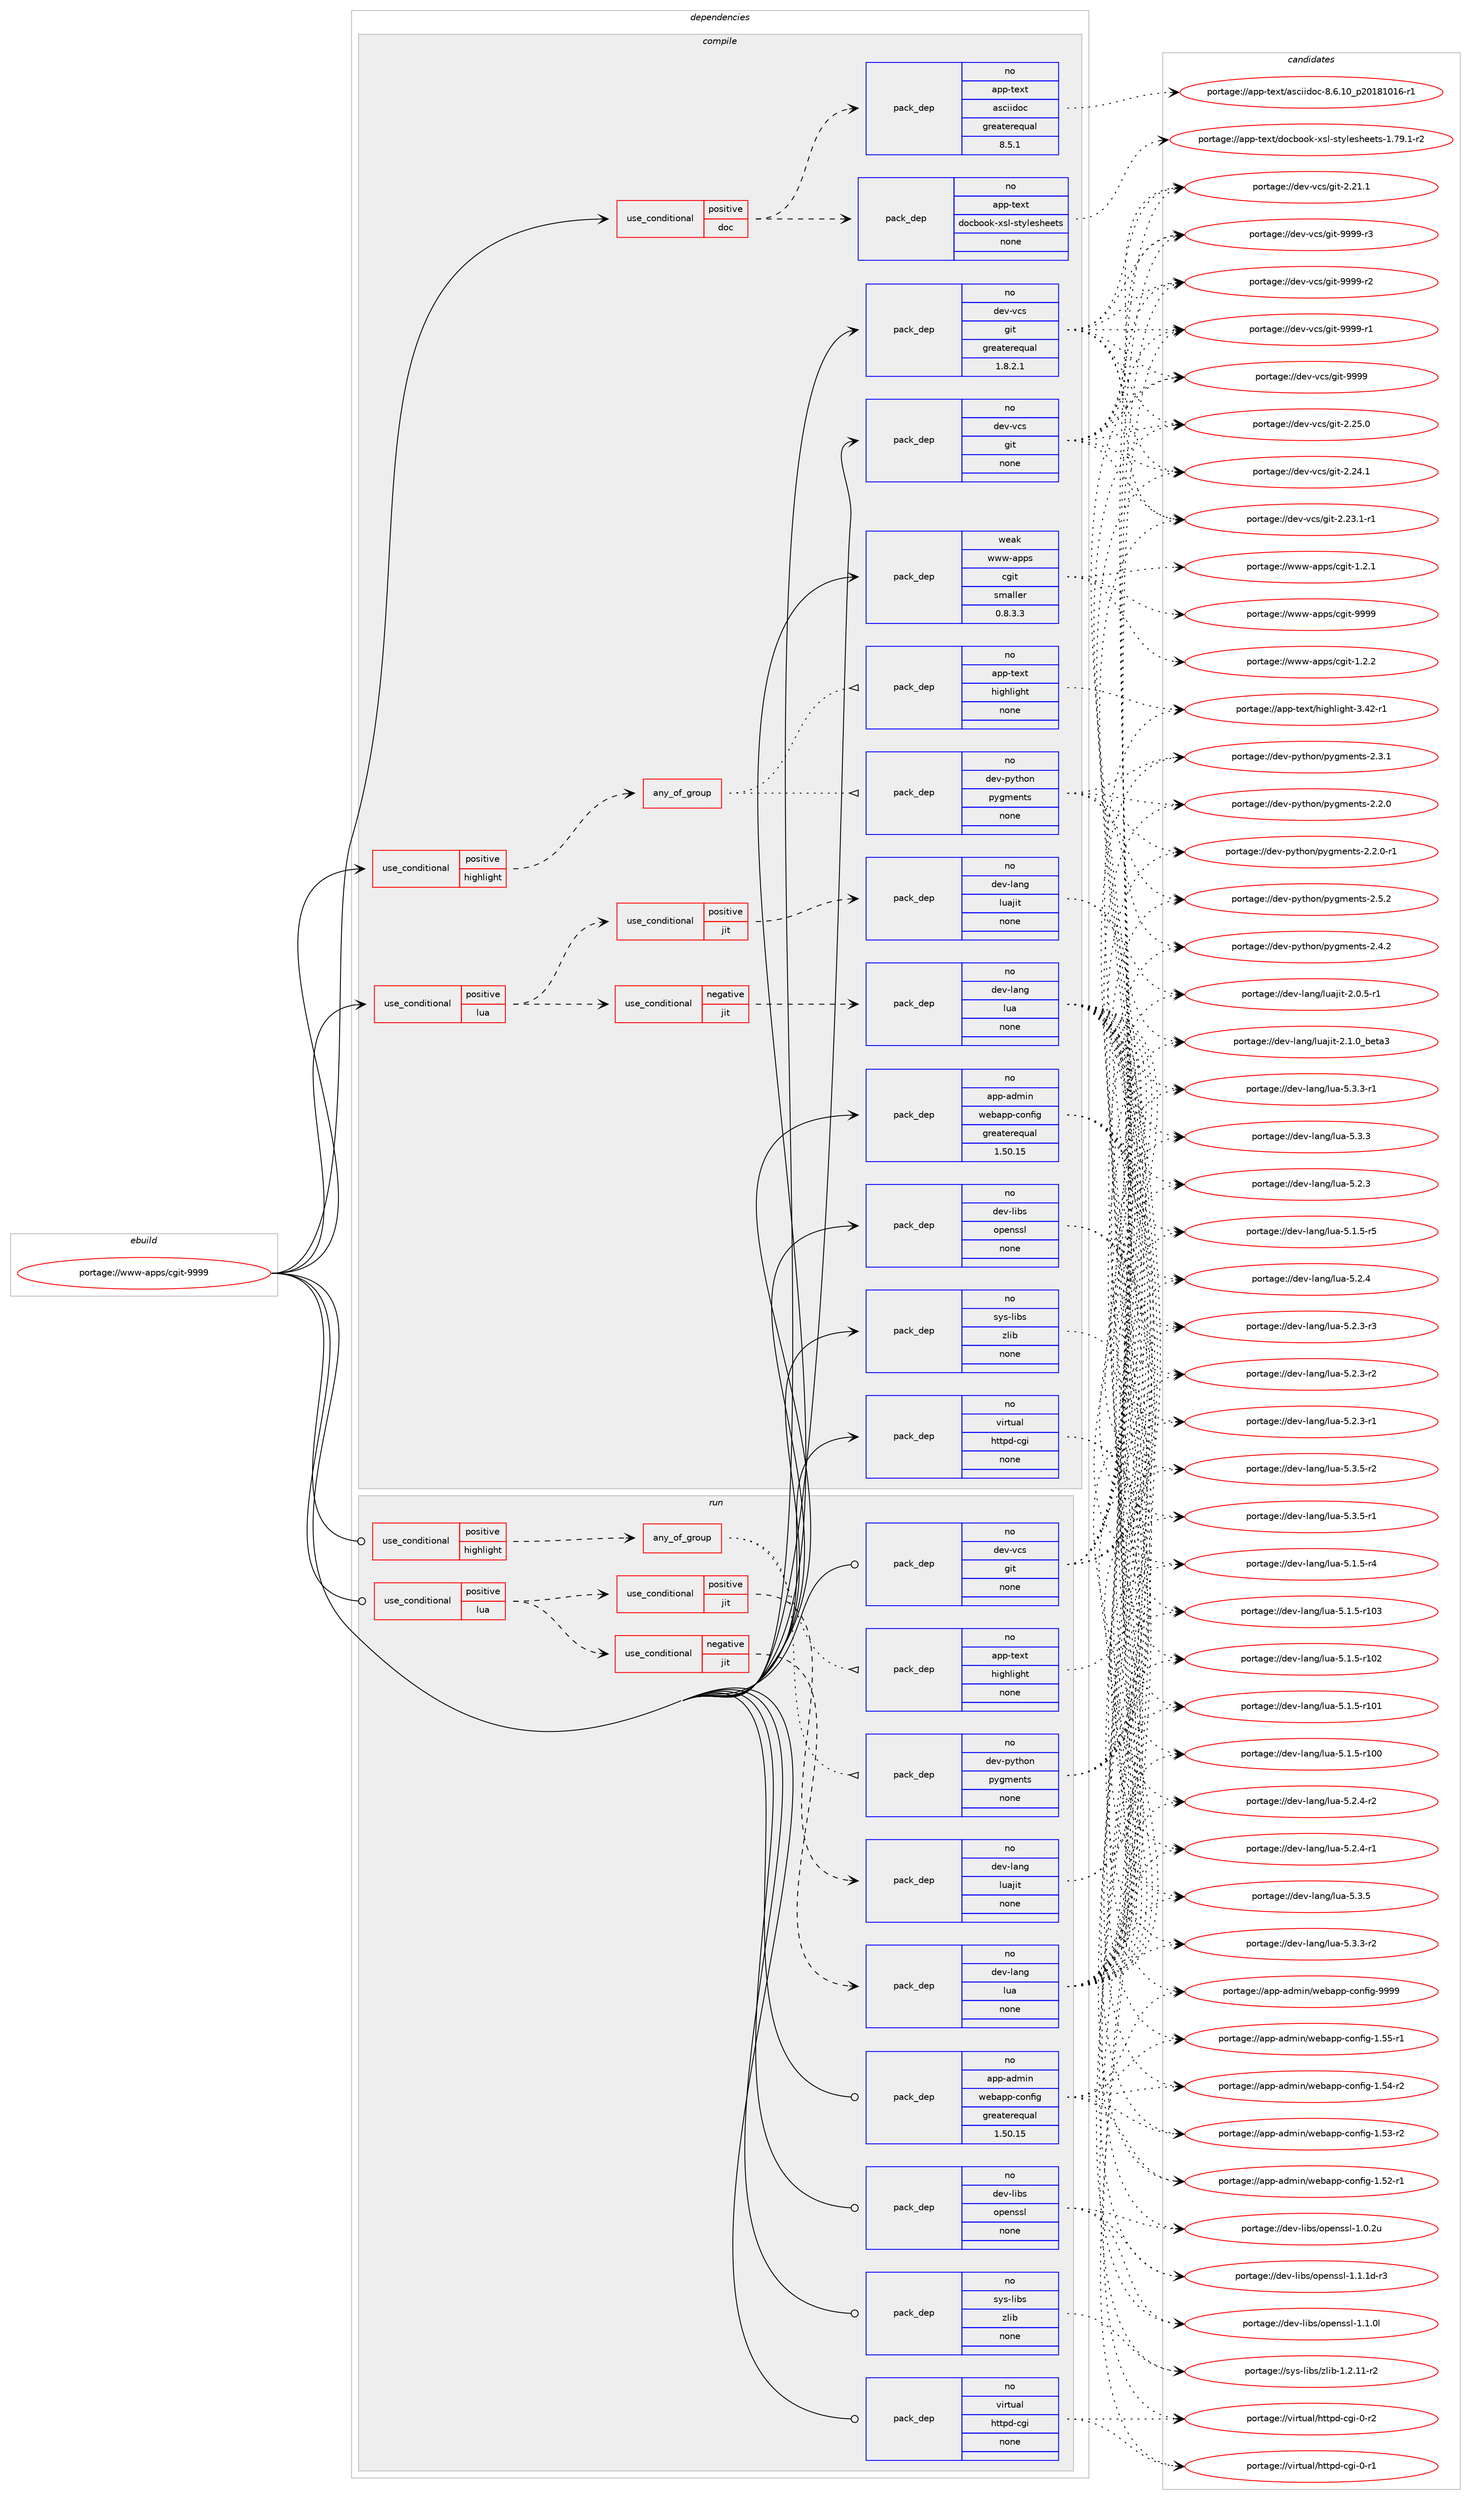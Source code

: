 digraph prolog {

# *************
# Graph options
# *************

newrank=true;
concentrate=true;
compound=true;
graph [rankdir=LR,fontname=Helvetica,fontsize=10,ranksep=1.5];#, ranksep=2.5, nodesep=0.2];
edge  [arrowhead=vee];
node  [fontname=Helvetica,fontsize=10];

# **********
# The ebuild
# **********

subgraph cluster_leftcol {
color=gray;
rank=same;
label=<<i>ebuild</i>>;
id [label="portage://www-apps/cgit-9999", color=red, width=4, href="../www-apps/cgit-9999.svg"];
}

# ****************
# The dependencies
# ****************

subgraph cluster_midcol {
color=gray;
label=<<i>dependencies</i>>;
subgraph cluster_compile {
fillcolor="#eeeeee";
style=filled;
label=<<i>compile</i>>;
subgraph cond6475 {
dependency36223 [label=<<TABLE BORDER="0" CELLBORDER="1" CELLSPACING="0" CELLPADDING="4"><TR><TD ROWSPAN="3" CELLPADDING="10">use_conditional</TD></TR><TR><TD>positive</TD></TR><TR><TD>doc</TD></TR></TABLE>>, shape=none, color=red];
subgraph pack29089 {
dependency36224 [label=<<TABLE BORDER="0" CELLBORDER="1" CELLSPACING="0" CELLPADDING="4" WIDTH="220"><TR><TD ROWSPAN="6" CELLPADDING="30">pack_dep</TD></TR><TR><TD WIDTH="110">no</TD></TR><TR><TD>app-text</TD></TR><TR><TD>docbook-xsl-stylesheets</TD></TR><TR><TD>none</TD></TR><TR><TD></TD></TR></TABLE>>, shape=none, color=blue];
}
dependency36223:e -> dependency36224:w [weight=20,style="dashed",arrowhead="vee"];
subgraph pack29090 {
dependency36225 [label=<<TABLE BORDER="0" CELLBORDER="1" CELLSPACING="0" CELLPADDING="4" WIDTH="220"><TR><TD ROWSPAN="6" CELLPADDING="30">pack_dep</TD></TR><TR><TD WIDTH="110">no</TD></TR><TR><TD>app-text</TD></TR><TR><TD>asciidoc</TD></TR><TR><TD>greaterequal</TD></TR><TR><TD>8.5.1</TD></TR></TABLE>>, shape=none, color=blue];
}
dependency36223:e -> dependency36225:w [weight=20,style="dashed",arrowhead="vee"];
}
id:e -> dependency36223:w [weight=20,style="solid",arrowhead="vee"];
subgraph cond6476 {
dependency36226 [label=<<TABLE BORDER="0" CELLBORDER="1" CELLSPACING="0" CELLPADDING="4"><TR><TD ROWSPAN="3" CELLPADDING="10">use_conditional</TD></TR><TR><TD>positive</TD></TR><TR><TD>highlight</TD></TR></TABLE>>, shape=none, color=red];
subgraph any611 {
dependency36227 [label=<<TABLE BORDER="0" CELLBORDER="1" CELLSPACING="0" CELLPADDING="4"><TR><TD CELLPADDING="10">any_of_group</TD></TR></TABLE>>, shape=none, color=red];subgraph pack29091 {
dependency36228 [label=<<TABLE BORDER="0" CELLBORDER="1" CELLSPACING="0" CELLPADDING="4" WIDTH="220"><TR><TD ROWSPAN="6" CELLPADDING="30">pack_dep</TD></TR><TR><TD WIDTH="110">no</TD></TR><TR><TD>dev-python</TD></TR><TR><TD>pygments</TD></TR><TR><TD>none</TD></TR><TR><TD></TD></TR></TABLE>>, shape=none, color=blue];
}
dependency36227:e -> dependency36228:w [weight=20,style="dotted",arrowhead="oinv"];
subgraph pack29092 {
dependency36229 [label=<<TABLE BORDER="0" CELLBORDER="1" CELLSPACING="0" CELLPADDING="4" WIDTH="220"><TR><TD ROWSPAN="6" CELLPADDING="30">pack_dep</TD></TR><TR><TD WIDTH="110">no</TD></TR><TR><TD>app-text</TD></TR><TR><TD>highlight</TD></TR><TR><TD>none</TD></TR><TR><TD></TD></TR></TABLE>>, shape=none, color=blue];
}
dependency36227:e -> dependency36229:w [weight=20,style="dotted",arrowhead="oinv"];
}
dependency36226:e -> dependency36227:w [weight=20,style="dashed",arrowhead="vee"];
}
id:e -> dependency36226:w [weight=20,style="solid",arrowhead="vee"];
subgraph cond6477 {
dependency36230 [label=<<TABLE BORDER="0" CELLBORDER="1" CELLSPACING="0" CELLPADDING="4"><TR><TD ROWSPAN="3" CELLPADDING="10">use_conditional</TD></TR><TR><TD>positive</TD></TR><TR><TD>lua</TD></TR></TABLE>>, shape=none, color=red];
subgraph cond6478 {
dependency36231 [label=<<TABLE BORDER="0" CELLBORDER="1" CELLSPACING="0" CELLPADDING="4"><TR><TD ROWSPAN="3" CELLPADDING="10">use_conditional</TD></TR><TR><TD>positive</TD></TR><TR><TD>jit</TD></TR></TABLE>>, shape=none, color=red];
subgraph pack29093 {
dependency36232 [label=<<TABLE BORDER="0" CELLBORDER="1" CELLSPACING="0" CELLPADDING="4" WIDTH="220"><TR><TD ROWSPAN="6" CELLPADDING="30">pack_dep</TD></TR><TR><TD WIDTH="110">no</TD></TR><TR><TD>dev-lang</TD></TR><TR><TD>luajit</TD></TR><TR><TD>none</TD></TR><TR><TD></TD></TR></TABLE>>, shape=none, color=blue];
}
dependency36231:e -> dependency36232:w [weight=20,style="dashed",arrowhead="vee"];
}
dependency36230:e -> dependency36231:w [weight=20,style="dashed",arrowhead="vee"];
subgraph cond6479 {
dependency36233 [label=<<TABLE BORDER="0" CELLBORDER="1" CELLSPACING="0" CELLPADDING="4"><TR><TD ROWSPAN="3" CELLPADDING="10">use_conditional</TD></TR><TR><TD>negative</TD></TR><TR><TD>jit</TD></TR></TABLE>>, shape=none, color=red];
subgraph pack29094 {
dependency36234 [label=<<TABLE BORDER="0" CELLBORDER="1" CELLSPACING="0" CELLPADDING="4" WIDTH="220"><TR><TD ROWSPAN="6" CELLPADDING="30">pack_dep</TD></TR><TR><TD WIDTH="110">no</TD></TR><TR><TD>dev-lang</TD></TR><TR><TD>lua</TD></TR><TR><TD>none</TD></TR><TR><TD></TD></TR></TABLE>>, shape=none, color=blue];
}
dependency36233:e -> dependency36234:w [weight=20,style="dashed",arrowhead="vee"];
}
dependency36230:e -> dependency36233:w [weight=20,style="dashed",arrowhead="vee"];
}
id:e -> dependency36230:w [weight=20,style="solid",arrowhead="vee"];
subgraph pack29095 {
dependency36235 [label=<<TABLE BORDER="0" CELLBORDER="1" CELLSPACING="0" CELLPADDING="4" WIDTH="220"><TR><TD ROWSPAN="6" CELLPADDING="30">pack_dep</TD></TR><TR><TD WIDTH="110">no</TD></TR><TR><TD>app-admin</TD></TR><TR><TD>webapp-config</TD></TR><TR><TD>greaterequal</TD></TR><TR><TD>1.50.15</TD></TR></TABLE>>, shape=none, color=blue];
}
id:e -> dependency36235:w [weight=20,style="solid",arrowhead="vee"];
subgraph pack29096 {
dependency36236 [label=<<TABLE BORDER="0" CELLBORDER="1" CELLSPACING="0" CELLPADDING="4" WIDTH="220"><TR><TD ROWSPAN="6" CELLPADDING="30">pack_dep</TD></TR><TR><TD WIDTH="110">no</TD></TR><TR><TD>dev-libs</TD></TR><TR><TD>openssl</TD></TR><TR><TD>none</TD></TR><TR><TD></TD></TR></TABLE>>, shape=none, color=blue];
}
id:e -> dependency36236:w [weight=20,style="solid",arrowhead="vee"];
subgraph pack29097 {
dependency36237 [label=<<TABLE BORDER="0" CELLBORDER="1" CELLSPACING="0" CELLPADDING="4" WIDTH="220"><TR><TD ROWSPAN="6" CELLPADDING="30">pack_dep</TD></TR><TR><TD WIDTH="110">no</TD></TR><TR><TD>dev-vcs</TD></TR><TR><TD>git</TD></TR><TR><TD>greaterequal</TD></TR><TR><TD>1.8.2.1</TD></TR></TABLE>>, shape=none, color=blue];
}
id:e -> dependency36237:w [weight=20,style="solid",arrowhead="vee"];
subgraph pack29098 {
dependency36238 [label=<<TABLE BORDER="0" CELLBORDER="1" CELLSPACING="0" CELLPADDING="4" WIDTH="220"><TR><TD ROWSPAN="6" CELLPADDING="30">pack_dep</TD></TR><TR><TD WIDTH="110">no</TD></TR><TR><TD>dev-vcs</TD></TR><TR><TD>git</TD></TR><TR><TD>none</TD></TR><TR><TD></TD></TR></TABLE>>, shape=none, color=blue];
}
id:e -> dependency36238:w [weight=20,style="solid",arrowhead="vee"];
subgraph pack29099 {
dependency36239 [label=<<TABLE BORDER="0" CELLBORDER="1" CELLSPACING="0" CELLPADDING="4" WIDTH="220"><TR><TD ROWSPAN="6" CELLPADDING="30">pack_dep</TD></TR><TR><TD WIDTH="110">no</TD></TR><TR><TD>sys-libs</TD></TR><TR><TD>zlib</TD></TR><TR><TD>none</TD></TR><TR><TD></TD></TR></TABLE>>, shape=none, color=blue];
}
id:e -> dependency36239:w [weight=20,style="solid",arrowhead="vee"];
subgraph pack29100 {
dependency36240 [label=<<TABLE BORDER="0" CELLBORDER="1" CELLSPACING="0" CELLPADDING="4" WIDTH="220"><TR><TD ROWSPAN="6" CELLPADDING="30">pack_dep</TD></TR><TR><TD WIDTH="110">no</TD></TR><TR><TD>virtual</TD></TR><TR><TD>httpd-cgi</TD></TR><TR><TD>none</TD></TR><TR><TD></TD></TR></TABLE>>, shape=none, color=blue];
}
id:e -> dependency36240:w [weight=20,style="solid",arrowhead="vee"];
subgraph pack29101 {
dependency36241 [label=<<TABLE BORDER="0" CELLBORDER="1" CELLSPACING="0" CELLPADDING="4" WIDTH="220"><TR><TD ROWSPAN="6" CELLPADDING="30">pack_dep</TD></TR><TR><TD WIDTH="110">weak</TD></TR><TR><TD>www-apps</TD></TR><TR><TD>cgit</TD></TR><TR><TD>smaller</TD></TR><TR><TD>0.8.3.3</TD></TR></TABLE>>, shape=none, color=blue];
}
id:e -> dependency36241:w [weight=20,style="solid",arrowhead="vee"];
}
subgraph cluster_compileandrun {
fillcolor="#eeeeee";
style=filled;
label=<<i>compile and run</i>>;
}
subgraph cluster_run {
fillcolor="#eeeeee";
style=filled;
label=<<i>run</i>>;
subgraph cond6480 {
dependency36242 [label=<<TABLE BORDER="0" CELLBORDER="1" CELLSPACING="0" CELLPADDING="4"><TR><TD ROWSPAN="3" CELLPADDING="10">use_conditional</TD></TR><TR><TD>positive</TD></TR><TR><TD>highlight</TD></TR></TABLE>>, shape=none, color=red];
subgraph any612 {
dependency36243 [label=<<TABLE BORDER="0" CELLBORDER="1" CELLSPACING="0" CELLPADDING="4"><TR><TD CELLPADDING="10">any_of_group</TD></TR></TABLE>>, shape=none, color=red];subgraph pack29102 {
dependency36244 [label=<<TABLE BORDER="0" CELLBORDER="1" CELLSPACING="0" CELLPADDING="4" WIDTH="220"><TR><TD ROWSPAN="6" CELLPADDING="30">pack_dep</TD></TR><TR><TD WIDTH="110">no</TD></TR><TR><TD>dev-python</TD></TR><TR><TD>pygments</TD></TR><TR><TD>none</TD></TR><TR><TD></TD></TR></TABLE>>, shape=none, color=blue];
}
dependency36243:e -> dependency36244:w [weight=20,style="dotted",arrowhead="oinv"];
subgraph pack29103 {
dependency36245 [label=<<TABLE BORDER="0" CELLBORDER="1" CELLSPACING="0" CELLPADDING="4" WIDTH="220"><TR><TD ROWSPAN="6" CELLPADDING="30">pack_dep</TD></TR><TR><TD WIDTH="110">no</TD></TR><TR><TD>app-text</TD></TR><TR><TD>highlight</TD></TR><TR><TD>none</TD></TR><TR><TD></TD></TR></TABLE>>, shape=none, color=blue];
}
dependency36243:e -> dependency36245:w [weight=20,style="dotted",arrowhead="oinv"];
}
dependency36242:e -> dependency36243:w [weight=20,style="dashed",arrowhead="vee"];
}
id:e -> dependency36242:w [weight=20,style="solid",arrowhead="odot"];
subgraph cond6481 {
dependency36246 [label=<<TABLE BORDER="0" CELLBORDER="1" CELLSPACING="0" CELLPADDING="4"><TR><TD ROWSPAN="3" CELLPADDING="10">use_conditional</TD></TR><TR><TD>positive</TD></TR><TR><TD>lua</TD></TR></TABLE>>, shape=none, color=red];
subgraph cond6482 {
dependency36247 [label=<<TABLE BORDER="0" CELLBORDER="1" CELLSPACING="0" CELLPADDING="4"><TR><TD ROWSPAN="3" CELLPADDING="10">use_conditional</TD></TR><TR><TD>positive</TD></TR><TR><TD>jit</TD></TR></TABLE>>, shape=none, color=red];
subgraph pack29104 {
dependency36248 [label=<<TABLE BORDER="0" CELLBORDER="1" CELLSPACING="0" CELLPADDING="4" WIDTH="220"><TR><TD ROWSPAN="6" CELLPADDING="30">pack_dep</TD></TR><TR><TD WIDTH="110">no</TD></TR><TR><TD>dev-lang</TD></TR><TR><TD>luajit</TD></TR><TR><TD>none</TD></TR><TR><TD></TD></TR></TABLE>>, shape=none, color=blue];
}
dependency36247:e -> dependency36248:w [weight=20,style="dashed",arrowhead="vee"];
}
dependency36246:e -> dependency36247:w [weight=20,style="dashed",arrowhead="vee"];
subgraph cond6483 {
dependency36249 [label=<<TABLE BORDER="0" CELLBORDER="1" CELLSPACING="0" CELLPADDING="4"><TR><TD ROWSPAN="3" CELLPADDING="10">use_conditional</TD></TR><TR><TD>negative</TD></TR><TR><TD>jit</TD></TR></TABLE>>, shape=none, color=red];
subgraph pack29105 {
dependency36250 [label=<<TABLE BORDER="0" CELLBORDER="1" CELLSPACING="0" CELLPADDING="4" WIDTH="220"><TR><TD ROWSPAN="6" CELLPADDING="30">pack_dep</TD></TR><TR><TD WIDTH="110">no</TD></TR><TR><TD>dev-lang</TD></TR><TR><TD>lua</TD></TR><TR><TD>none</TD></TR><TR><TD></TD></TR></TABLE>>, shape=none, color=blue];
}
dependency36249:e -> dependency36250:w [weight=20,style="dashed",arrowhead="vee"];
}
dependency36246:e -> dependency36249:w [weight=20,style="dashed",arrowhead="vee"];
}
id:e -> dependency36246:w [weight=20,style="solid",arrowhead="odot"];
subgraph pack29106 {
dependency36251 [label=<<TABLE BORDER="0" CELLBORDER="1" CELLSPACING="0" CELLPADDING="4" WIDTH="220"><TR><TD ROWSPAN="6" CELLPADDING="30">pack_dep</TD></TR><TR><TD WIDTH="110">no</TD></TR><TR><TD>app-admin</TD></TR><TR><TD>webapp-config</TD></TR><TR><TD>greaterequal</TD></TR><TR><TD>1.50.15</TD></TR></TABLE>>, shape=none, color=blue];
}
id:e -> dependency36251:w [weight=20,style="solid",arrowhead="odot"];
subgraph pack29107 {
dependency36252 [label=<<TABLE BORDER="0" CELLBORDER="1" CELLSPACING="0" CELLPADDING="4" WIDTH="220"><TR><TD ROWSPAN="6" CELLPADDING="30">pack_dep</TD></TR><TR><TD WIDTH="110">no</TD></TR><TR><TD>dev-libs</TD></TR><TR><TD>openssl</TD></TR><TR><TD>none</TD></TR><TR><TD></TD></TR></TABLE>>, shape=none, color=blue];
}
id:e -> dependency36252:w [weight=20,style="solid",arrowhead="odot"];
subgraph pack29108 {
dependency36253 [label=<<TABLE BORDER="0" CELLBORDER="1" CELLSPACING="0" CELLPADDING="4" WIDTH="220"><TR><TD ROWSPAN="6" CELLPADDING="30">pack_dep</TD></TR><TR><TD WIDTH="110">no</TD></TR><TR><TD>dev-vcs</TD></TR><TR><TD>git</TD></TR><TR><TD>none</TD></TR><TR><TD></TD></TR></TABLE>>, shape=none, color=blue];
}
id:e -> dependency36253:w [weight=20,style="solid",arrowhead="odot"];
subgraph pack29109 {
dependency36254 [label=<<TABLE BORDER="0" CELLBORDER="1" CELLSPACING="0" CELLPADDING="4" WIDTH="220"><TR><TD ROWSPAN="6" CELLPADDING="30">pack_dep</TD></TR><TR><TD WIDTH="110">no</TD></TR><TR><TD>sys-libs</TD></TR><TR><TD>zlib</TD></TR><TR><TD>none</TD></TR><TR><TD></TD></TR></TABLE>>, shape=none, color=blue];
}
id:e -> dependency36254:w [weight=20,style="solid",arrowhead="odot"];
subgraph pack29110 {
dependency36255 [label=<<TABLE BORDER="0" CELLBORDER="1" CELLSPACING="0" CELLPADDING="4" WIDTH="220"><TR><TD ROWSPAN="6" CELLPADDING="30">pack_dep</TD></TR><TR><TD WIDTH="110">no</TD></TR><TR><TD>virtual</TD></TR><TR><TD>httpd-cgi</TD></TR><TR><TD>none</TD></TR><TR><TD></TD></TR></TABLE>>, shape=none, color=blue];
}
id:e -> dependency36255:w [weight=20,style="solid",arrowhead="odot"];
}
}

# **************
# The candidates
# **************

subgraph cluster_choices {
rank=same;
color=gray;
label=<<i>candidates</i>>;

subgraph choice29089 {
color=black;
nodesep=1;
choice97112112451161011201164710011199981111111074512011510845115116121108101115104101101116115454946555746494511450 [label="portage://app-text/docbook-xsl-stylesheets-1.79.1-r2", color=red, width=4,href="../app-text/docbook-xsl-stylesheets-1.79.1-r2.svg"];
dependency36224:e -> choice97112112451161011201164710011199981111111074512011510845115116121108101115104101101116115454946555746494511450:w [style=dotted,weight="100"];
}
subgraph choice29090 {
color=black;
nodesep=1;
choice971121124511610112011647971159910510510011199455646544649489511250484956494849544511449 [label="portage://app-text/asciidoc-8.6.10_p20181016-r1", color=red, width=4,href="../app-text/asciidoc-8.6.10_p20181016-r1.svg"];
dependency36225:e -> choice971121124511610112011647971159910510510011199455646544649489511250484956494849544511449:w [style=dotted,weight="100"];
}
subgraph choice29091 {
color=black;
nodesep=1;
choice1001011184511212111610411111047112121103109101110116115455046534650 [label="portage://dev-python/pygments-2.5.2", color=red, width=4,href="../dev-python/pygments-2.5.2.svg"];
choice1001011184511212111610411111047112121103109101110116115455046524650 [label="portage://dev-python/pygments-2.4.2", color=red, width=4,href="../dev-python/pygments-2.4.2.svg"];
choice1001011184511212111610411111047112121103109101110116115455046514649 [label="portage://dev-python/pygments-2.3.1", color=red, width=4,href="../dev-python/pygments-2.3.1.svg"];
choice10010111845112121116104111110471121211031091011101161154550465046484511449 [label="portage://dev-python/pygments-2.2.0-r1", color=red, width=4,href="../dev-python/pygments-2.2.0-r1.svg"];
choice1001011184511212111610411111047112121103109101110116115455046504648 [label="portage://dev-python/pygments-2.2.0", color=red, width=4,href="../dev-python/pygments-2.2.0.svg"];
dependency36228:e -> choice1001011184511212111610411111047112121103109101110116115455046534650:w [style=dotted,weight="100"];
dependency36228:e -> choice1001011184511212111610411111047112121103109101110116115455046524650:w [style=dotted,weight="100"];
dependency36228:e -> choice1001011184511212111610411111047112121103109101110116115455046514649:w [style=dotted,weight="100"];
dependency36228:e -> choice10010111845112121116104111110471121211031091011101161154550465046484511449:w [style=dotted,weight="100"];
dependency36228:e -> choice1001011184511212111610411111047112121103109101110116115455046504648:w [style=dotted,weight="100"];
}
subgraph choice29092 {
color=black;
nodesep=1;
choice97112112451161011201164710410510310410810510310411645514652504511449 [label="portage://app-text/highlight-3.42-r1", color=red, width=4,href="../app-text/highlight-3.42-r1.svg"];
dependency36229:e -> choice97112112451161011201164710410510310410810510310411645514652504511449:w [style=dotted,weight="100"];
}
subgraph choice29093 {
color=black;
nodesep=1;
choice1001011184510897110103471081179710610511645504649464895981011169751 [label="portage://dev-lang/luajit-2.1.0_beta3", color=red, width=4,href="../dev-lang/luajit-2.1.0_beta3.svg"];
choice100101118451089711010347108117971061051164550464846534511449 [label="portage://dev-lang/luajit-2.0.5-r1", color=red, width=4,href="../dev-lang/luajit-2.0.5-r1.svg"];
dependency36232:e -> choice1001011184510897110103471081179710610511645504649464895981011169751:w [style=dotted,weight="100"];
dependency36232:e -> choice100101118451089711010347108117971061051164550464846534511449:w [style=dotted,weight="100"];
}
subgraph choice29094 {
color=black;
nodesep=1;
choice100101118451089711010347108117974553465146534511450 [label="portage://dev-lang/lua-5.3.5-r2", color=red, width=4,href="../dev-lang/lua-5.3.5-r2.svg"];
choice100101118451089711010347108117974553465146534511449 [label="portage://dev-lang/lua-5.3.5-r1", color=red, width=4,href="../dev-lang/lua-5.3.5-r1.svg"];
choice10010111845108971101034710811797455346514653 [label="portage://dev-lang/lua-5.3.5", color=red, width=4,href="../dev-lang/lua-5.3.5.svg"];
choice100101118451089711010347108117974553465146514511450 [label="portage://dev-lang/lua-5.3.3-r2", color=red, width=4,href="../dev-lang/lua-5.3.3-r2.svg"];
choice100101118451089711010347108117974553465146514511449 [label="portage://dev-lang/lua-5.3.3-r1", color=red, width=4,href="../dev-lang/lua-5.3.3-r1.svg"];
choice10010111845108971101034710811797455346514651 [label="portage://dev-lang/lua-5.3.3", color=red, width=4,href="../dev-lang/lua-5.3.3.svg"];
choice100101118451089711010347108117974553465046524511450 [label="portage://dev-lang/lua-5.2.4-r2", color=red, width=4,href="../dev-lang/lua-5.2.4-r2.svg"];
choice100101118451089711010347108117974553465046524511449 [label="portage://dev-lang/lua-5.2.4-r1", color=red, width=4,href="../dev-lang/lua-5.2.4-r1.svg"];
choice10010111845108971101034710811797455346504652 [label="portage://dev-lang/lua-5.2.4", color=red, width=4,href="../dev-lang/lua-5.2.4.svg"];
choice100101118451089711010347108117974553465046514511451 [label="portage://dev-lang/lua-5.2.3-r3", color=red, width=4,href="../dev-lang/lua-5.2.3-r3.svg"];
choice100101118451089711010347108117974553465046514511450 [label="portage://dev-lang/lua-5.2.3-r2", color=red, width=4,href="../dev-lang/lua-5.2.3-r2.svg"];
choice100101118451089711010347108117974553465046514511449 [label="portage://dev-lang/lua-5.2.3-r1", color=red, width=4,href="../dev-lang/lua-5.2.3-r1.svg"];
choice10010111845108971101034710811797455346504651 [label="portage://dev-lang/lua-5.2.3", color=red, width=4,href="../dev-lang/lua-5.2.3.svg"];
choice100101118451089711010347108117974553464946534511453 [label="portage://dev-lang/lua-5.1.5-r5", color=red, width=4,href="../dev-lang/lua-5.1.5-r5.svg"];
choice100101118451089711010347108117974553464946534511452 [label="portage://dev-lang/lua-5.1.5-r4", color=red, width=4,href="../dev-lang/lua-5.1.5-r4.svg"];
choice1001011184510897110103471081179745534649465345114494851 [label="portage://dev-lang/lua-5.1.5-r103", color=red, width=4,href="../dev-lang/lua-5.1.5-r103.svg"];
choice1001011184510897110103471081179745534649465345114494850 [label="portage://dev-lang/lua-5.1.5-r102", color=red, width=4,href="../dev-lang/lua-5.1.5-r102.svg"];
choice1001011184510897110103471081179745534649465345114494849 [label="portage://dev-lang/lua-5.1.5-r101", color=red, width=4,href="../dev-lang/lua-5.1.5-r101.svg"];
choice1001011184510897110103471081179745534649465345114494848 [label="portage://dev-lang/lua-5.1.5-r100", color=red, width=4,href="../dev-lang/lua-5.1.5-r100.svg"];
dependency36234:e -> choice100101118451089711010347108117974553465146534511450:w [style=dotted,weight="100"];
dependency36234:e -> choice100101118451089711010347108117974553465146534511449:w [style=dotted,weight="100"];
dependency36234:e -> choice10010111845108971101034710811797455346514653:w [style=dotted,weight="100"];
dependency36234:e -> choice100101118451089711010347108117974553465146514511450:w [style=dotted,weight="100"];
dependency36234:e -> choice100101118451089711010347108117974553465146514511449:w [style=dotted,weight="100"];
dependency36234:e -> choice10010111845108971101034710811797455346514651:w [style=dotted,weight="100"];
dependency36234:e -> choice100101118451089711010347108117974553465046524511450:w [style=dotted,weight="100"];
dependency36234:e -> choice100101118451089711010347108117974553465046524511449:w [style=dotted,weight="100"];
dependency36234:e -> choice10010111845108971101034710811797455346504652:w [style=dotted,weight="100"];
dependency36234:e -> choice100101118451089711010347108117974553465046514511451:w [style=dotted,weight="100"];
dependency36234:e -> choice100101118451089711010347108117974553465046514511450:w [style=dotted,weight="100"];
dependency36234:e -> choice100101118451089711010347108117974553465046514511449:w [style=dotted,weight="100"];
dependency36234:e -> choice10010111845108971101034710811797455346504651:w [style=dotted,weight="100"];
dependency36234:e -> choice100101118451089711010347108117974553464946534511453:w [style=dotted,weight="100"];
dependency36234:e -> choice100101118451089711010347108117974553464946534511452:w [style=dotted,weight="100"];
dependency36234:e -> choice1001011184510897110103471081179745534649465345114494851:w [style=dotted,weight="100"];
dependency36234:e -> choice1001011184510897110103471081179745534649465345114494850:w [style=dotted,weight="100"];
dependency36234:e -> choice1001011184510897110103471081179745534649465345114494849:w [style=dotted,weight="100"];
dependency36234:e -> choice1001011184510897110103471081179745534649465345114494848:w [style=dotted,weight="100"];
}
subgraph choice29095 {
color=black;
nodesep=1;
choice97112112459710010910511047119101989711211245991111101021051034557575757 [label="portage://app-admin/webapp-config-9999", color=red, width=4,href="../app-admin/webapp-config-9999.svg"];
choice971121124597100109105110471191019897112112459911111010210510345494653534511449 [label="portage://app-admin/webapp-config-1.55-r1", color=red, width=4,href="../app-admin/webapp-config-1.55-r1.svg"];
choice971121124597100109105110471191019897112112459911111010210510345494653524511450 [label="portage://app-admin/webapp-config-1.54-r2", color=red, width=4,href="../app-admin/webapp-config-1.54-r2.svg"];
choice971121124597100109105110471191019897112112459911111010210510345494653514511450 [label="portage://app-admin/webapp-config-1.53-r2", color=red, width=4,href="../app-admin/webapp-config-1.53-r2.svg"];
choice971121124597100109105110471191019897112112459911111010210510345494653504511449 [label="portage://app-admin/webapp-config-1.52-r1", color=red, width=4,href="../app-admin/webapp-config-1.52-r1.svg"];
dependency36235:e -> choice97112112459710010910511047119101989711211245991111101021051034557575757:w [style=dotted,weight="100"];
dependency36235:e -> choice971121124597100109105110471191019897112112459911111010210510345494653534511449:w [style=dotted,weight="100"];
dependency36235:e -> choice971121124597100109105110471191019897112112459911111010210510345494653524511450:w [style=dotted,weight="100"];
dependency36235:e -> choice971121124597100109105110471191019897112112459911111010210510345494653514511450:w [style=dotted,weight="100"];
dependency36235:e -> choice971121124597100109105110471191019897112112459911111010210510345494653504511449:w [style=dotted,weight="100"];
}
subgraph choice29096 {
color=black;
nodesep=1;
choice1001011184510810598115471111121011101151151084549464946491004511451 [label="portage://dev-libs/openssl-1.1.1d-r3", color=red, width=4,href="../dev-libs/openssl-1.1.1d-r3.svg"];
choice100101118451081059811547111112101110115115108454946494648108 [label="portage://dev-libs/openssl-1.1.0l", color=red, width=4,href="../dev-libs/openssl-1.1.0l.svg"];
choice100101118451081059811547111112101110115115108454946484650117 [label="portage://dev-libs/openssl-1.0.2u", color=red, width=4,href="../dev-libs/openssl-1.0.2u.svg"];
dependency36236:e -> choice1001011184510810598115471111121011101151151084549464946491004511451:w [style=dotted,weight="100"];
dependency36236:e -> choice100101118451081059811547111112101110115115108454946494648108:w [style=dotted,weight="100"];
dependency36236:e -> choice100101118451081059811547111112101110115115108454946484650117:w [style=dotted,weight="100"];
}
subgraph choice29097 {
color=black;
nodesep=1;
choice10010111845118991154710310511645575757574511451 [label="portage://dev-vcs/git-9999-r3", color=red, width=4,href="../dev-vcs/git-9999-r3.svg"];
choice10010111845118991154710310511645575757574511450 [label="portage://dev-vcs/git-9999-r2", color=red, width=4,href="../dev-vcs/git-9999-r2.svg"];
choice10010111845118991154710310511645575757574511449 [label="portage://dev-vcs/git-9999-r1", color=red, width=4,href="../dev-vcs/git-9999-r1.svg"];
choice1001011184511899115471031051164557575757 [label="portage://dev-vcs/git-9999", color=red, width=4,href="../dev-vcs/git-9999.svg"];
choice10010111845118991154710310511645504650534648 [label="portage://dev-vcs/git-2.25.0", color=red, width=4,href="../dev-vcs/git-2.25.0.svg"];
choice10010111845118991154710310511645504650524649 [label="portage://dev-vcs/git-2.24.1", color=red, width=4,href="../dev-vcs/git-2.24.1.svg"];
choice100101118451189911547103105116455046505146494511449 [label="portage://dev-vcs/git-2.23.1-r1", color=red, width=4,href="../dev-vcs/git-2.23.1-r1.svg"];
choice10010111845118991154710310511645504650494649 [label="portage://dev-vcs/git-2.21.1", color=red, width=4,href="../dev-vcs/git-2.21.1.svg"];
dependency36237:e -> choice10010111845118991154710310511645575757574511451:w [style=dotted,weight="100"];
dependency36237:e -> choice10010111845118991154710310511645575757574511450:w [style=dotted,weight="100"];
dependency36237:e -> choice10010111845118991154710310511645575757574511449:w [style=dotted,weight="100"];
dependency36237:e -> choice1001011184511899115471031051164557575757:w [style=dotted,weight="100"];
dependency36237:e -> choice10010111845118991154710310511645504650534648:w [style=dotted,weight="100"];
dependency36237:e -> choice10010111845118991154710310511645504650524649:w [style=dotted,weight="100"];
dependency36237:e -> choice100101118451189911547103105116455046505146494511449:w [style=dotted,weight="100"];
dependency36237:e -> choice10010111845118991154710310511645504650494649:w [style=dotted,weight="100"];
}
subgraph choice29098 {
color=black;
nodesep=1;
choice10010111845118991154710310511645575757574511451 [label="portage://dev-vcs/git-9999-r3", color=red, width=4,href="../dev-vcs/git-9999-r3.svg"];
choice10010111845118991154710310511645575757574511450 [label="portage://dev-vcs/git-9999-r2", color=red, width=4,href="../dev-vcs/git-9999-r2.svg"];
choice10010111845118991154710310511645575757574511449 [label="portage://dev-vcs/git-9999-r1", color=red, width=4,href="../dev-vcs/git-9999-r1.svg"];
choice1001011184511899115471031051164557575757 [label="portage://dev-vcs/git-9999", color=red, width=4,href="../dev-vcs/git-9999.svg"];
choice10010111845118991154710310511645504650534648 [label="portage://dev-vcs/git-2.25.0", color=red, width=4,href="../dev-vcs/git-2.25.0.svg"];
choice10010111845118991154710310511645504650524649 [label="portage://dev-vcs/git-2.24.1", color=red, width=4,href="../dev-vcs/git-2.24.1.svg"];
choice100101118451189911547103105116455046505146494511449 [label="portage://dev-vcs/git-2.23.1-r1", color=red, width=4,href="../dev-vcs/git-2.23.1-r1.svg"];
choice10010111845118991154710310511645504650494649 [label="portage://dev-vcs/git-2.21.1", color=red, width=4,href="../dev-vcs/git-2.21.1.svg"];
dependency36238:e -> choice10010111845118991154710310511645575757574511451:w [style=dotted,weight="100"];
dependency36238:e -> choice10010111845118991154710310511645575757574511450:w [style=dotted,weight="100"];
dependency36238:e -> choice10010111845118991154710310511645575757574511449:w [style=dotted,weight="100"];
dependency36238:e -> choice1001011184511899115471031051164557575757:w [style=dotted,weight="100"];
dependency36238:e -> choice10010111845118991154710310511645504650534648:w [style=dotted,weight="100"];
dependency36238:e -> choice10010111845118991154710310511645504650524649:w [style=dotted,weight="100"];
dependency36238:e -> choice100101118451189911547103105116455046505146494511449:w [style=dotted,weight="100"];
dependency36238:e -> choice10010111845118991154710310511645504650494649:w [style=dotted,weight="100"];
}
subgraph choice29099 {
color=black;
nodesep=1;
choice11512111545108105981154712210810598454946504649494511450 [label="portage://sys-libs/zlib-1.2.11-r2", color=red, width=4,href="../sys-libs/zlib-1.2.11-r2.svg"];
dependency36239:e -> choice11512111545108105981154712210810598454946504649494511450:w [style=dotted,weight="100"];
}
subgraph choice29100 {
color=black;
nodesep=1;
choice1181051141161179710847104116116112100459910310545484511450 [label="portage://virtual/httpd-cgi-0-r2", color=red, width=4,href="../virtual/httpd-cgi-0-r2.svg"];
choice1181051141161179710847104116116112100459910310545484511449 [label="portage://virtual/httpd-cgi-0-r1", color=red, width=4,href="../virtual/httpd-cgi-0-r1.svg"];
dependency36240:e -> choice1181051141161179710847104116116112100459910310545484511450:w [style=dotted,weight="100"];
dependency36240:e -> choice1181051141161179710847104116116112100459910310545484511449:w [style=dotted,weight="100"];
}
subgraph choice29101 {
color=black;
nodesep=1;
choice119119119459711211211547991031051164557575757 [label="portage://www-apps/cgit-9999", color=red, width=4,href="../www-apps/cgit-9999.svg"];
choice11911911945971121121154799103105116454946504650 [label="portage://www-apps/cgit-1.2.2", color=red, width=4,href="../www-apps/cgit-1.2.2.svg"];
choice11911911945971121121154799103105116454946504649 [label="portage://www-apps/cgit-1.2.1", color=red, width=4,href="../www-apps/cgit-1.2.1.svg"];
dependency36241:e -> choice119119119459711211211547991031051164557575757:w [style=dotted,weight="100"];
dependency36241:e -> choice11911911945971121121154799103105116454946504650:w [style=dotted,weight="100"];
dependency36241:e -> choice11911911945971121121154799103105116454946504649:w [style=dotted,weight="100"];
}
subgraph choice29102 {
color=black;
nodesep=1;
choice1001011184511212111610411111047112121103109101110116115455046534650 [label="portage://dev-python/pygments-2.5.2", color=red, width=4,href="../dev-python/pygments-2.5.2.svg"];
choice1001011184511212111610411111047112121103109101110116115455046524650 [label="portage://dev-python/pygments-2.4.2", color=red, width=4,href="../dev-python/pygments-2.4.2.svg"];
choice1001011184511212111610411111047112121103109101110116115455046514649 [label="portage://dev-python/pygments-2.3.1", color=red, width=4,href="../dev-python/pygments-2.3.1.svg"];
choice10010111845112121116104111110471121211031091011101161154550465046484511449 [label="portage://dev-python/pygments-2.2.0-r1", color=red, width=4,href="../dev-python/pygments-2.2.0-r1.svg"];
choice1001011184511212111610411111047112121103109101110116115455046504648 [label="portage://dev-python/pygments-2.2.0", color=red, width=4,href="../dev-python/pygments-2.2.0.svg"];
dependency36244:e -> choice1001011184511212111610411111047112121103109101110116115455046534650:w [style=dotted,weight="100"];
dependency36244:e -> choice1001011184511212111610411111047112121103109101110116115455046524650:w [style=dotted,weight="100"];
dependency36244:e -> choice1001011184511212111610411111047112121103109101110116115455046514649:w [style=dotted,weight="100"];
dependency36244:e -> choice10010111845112121116104111110471121211031091011101161154550465046484511449:w [style=dotted,weight="100"];
dependency36244:e -> choice1001011184511212111610411111047112121103109101110116115455046504648:w [style=dotted,weight="100"];
}
subgraph choice29103 {
color=black;
nodesep=1;
choice97112112451161011201164710410510310410810510310411645514652504511449 [label="portage://app-text/highlight-3.42-r1", color=red, width=4,href="../app-text/highlight-3.42-r1.svg"];
dependency36245:e -> choice97112112451161011201164710410510310410810510310411645514652504511449:w [style=dotted,weight="100"];
}
subgraph choice29104 {
color=black;
nodesep=1;
choice1001011184510897110103471081179710610511645504649464895981011169751 [label="portage://dev-lang/luajit-2.1.0_beta3", color=red, width=4,href="../dev-lang/luajit-2.1.0_beta3.svg"];
choice100101118451089711010347108117971061051164550464846534511449 [label="portage://dev-lang/luajit-2.0.5-r1", color=red, width=4,href="../dev-lang/luajit-2.0.5-r1.svg"];
dependency36248:e -> choice1001011184510897110103471081179710610511645504649464895981011169751:w [style=dotted,weight="100"];
dependency36248:e -> choice100101118451089711010347108117971061051164550464846534511449:w [style=dotted,weight="100"];
}
subgraph choice29105 {
color=black;
nodesep=1;
choice100101118451089711010347108117974553465146534511450 [label="portage://dev-lang/lua-5.3.5-r2", color=red, width=4,href="../dev-lang/lua-5.3.5-r2.svg"];
choice100101118451089711010347108117974553465146534511449 [label="portage://dev-lang/lua-5.3.5-r1", color=red, width=4,href="../dev-lang/lua-5.3.5-r1.svg"];
choice10010111845108971101034710811797455346514653 [label="portage://dev-lang/lua-5.3.5", color=red, width=4,href="../dev-lang/lua-5.3.5.svg"];
choice100101118451089711010347108117974553465146514511450 [label="portage://dev-lang/lua-5.3.3-r2", color=red, width=4,href="../dev-lang/lua-5.3.3-r2.svg"];
choice100101118451089711010347108117974553465146514511449 [label="portage://dev-lang/lua-5.3.3-r1", color=red, width=4,href="../dev-lang/lua-5.3.3-r1.svg"];
choice10010111845108971101034710811797455346514651 [label="portage://dev-lang/lua-5.3.3", color=red, width=4,href="../dev-lang/lua-5.3.3.svg"];
choice100101118451089711010347108117974553465046524511450 [label="portage://dev-lang/lua-5.2.4-r2", color=red, width=4,href="../dev-lang/lua-5.2.4-r2.svg"];
choice100101118451089711010347108117974553465046524511449 [label="portage://dev-lang/lua-5.2.4-r1", color=red, width=4,href="../dev-lang/lua-5.2.4-r1.svg"];
choice10010111845108971101034710811797455346504652 [label="portage://dev-lang/lua-5.2.4", color=red, width=4,href="../dev-lang/lua-5.2.4.svg"];
choice100101118451089711010347108117974553465046514511451 [label="portage://dev-lang/lua-5.2.3-r3", color=red, width=4,href="../dev-lang/lua-5.2.3-r3.svg"];
choice100101118451089711010347108117974553465046514511450 [label="portage://dev-lang/lua-5.2.3-r2", color=red, width=4,href="../dev-lang/lua-5.2.3-r2.svg"];
choice100101118451089711010347108117974553465046514511449 [label="portage://dev-lang/lua-5.2.3-r1", color=red, width=4,href="../dev-lang/lua-5.2.3-r1.svg"];
choice10010111845108971101034710811797455346504651 [label="portage://dev-lang/lua-5.2.3", color=red, width=4,href="../dev-lang/lua-5.2.3.svg"];
choice100101118451089711010347108117974553464946534511453 [label="portage://dev-lang/lua-5.1.5-r5", color=red, width=4,href="../dev-lang/lua-5.1.5-r5.svg"];
choice100101118451089711010347108117974553464946534511452 [label="portage://dev-lang/lua-5.1.5-r4", color=red, width=4,href="../dev-lang/lua-5.1.5-r4.svg"];
choice1001011184510897110103471081179745534649465345114494851 [label="portage://dev-lang/lua-5.1.5-r103", color=red, width=4,href="../dev-lang/lua-5.1.5-r103.svg"];
choice1001011184510897110103471081179745534649465345114494850 [label="portage://dev-lang/lua-5.1.5-r102", color=red, width=4,href="../dev-lang/lua-5.1.5-r102.svg"];
choice1001011184510897110103471081179745534649465345114494849 [label="portage://dev-lang/lua-5.1.5-r101", color=red, width=4,href="../dev-lang/lua-5.1.5-r101.svg"];
choice1001011184510897110103471081179745534649465345114494848 [label="portage://dev-lang/lua-5.1.5-r100", color=red, width=4,href="../dev-lang/lua-5.1.5-r100.svg"];
dependency36250:e -> choice100101118451089711010347108117974553465146534511450:w [style=dotted,weight="100"];
dependency36250:e -> choice100101118451089711010347108117974553465146534511449:w [style=dotted,weight="100"];
dependency36250:e -> choice10010111845108971101034710811797455346514653:w [style=dotted,weight="100"];
dependency36250:e -> choice100101118451089711010347108117974553465146514511450:w [style=dotted,weight="100"];
dependency36250:e -> choice100101118451089711010347108117974553465146514511449:w [style=dotted,weight="100"];
dependency36250:e -> choice10010111845108971101034710811797455346514651:w [style=dotted,weight="100"];
dependency36250:e -> choice100101118451089711010347108117974553465046524511450:w [style=dotted,weight="100"];
dependency36250:e -> choice100101118451089711010347108117974553465046524511449:w [style=dotted,weight="100"];
dependency36250:e -> choice10010111845108971101034710811797455346504652:w [style=dotted,weight="100"];
dependency36250:e -> choice100101118451089711010347108117974553465046514511451:w [style=dotted,weight="100"];
dependency36250:e -> choice100101118451089711010347108117974553465046514511450:w [style=dotted,weight="100"];
dependency36250:e -> choice100101118451089711010347108117974553465046514511449:w [style=dotted,weight="100"];
dependency36250:e -> choice10010111845108971101034710811797455346504651:w [style=dotted,weight="100"];
dependency36250:e -> choice100101118451089711010347108117974553464946534511453:w [style=dotted,weight="100"];
dependency36250:e -> choice100101118451089711010347108117974553464946534511452:w [style=dotted,weight="100"];
dependency36250:e -> choice1001011184510897110103471081179745534649465345114494851:w [style=dotted,weight="100"];
dependency36250:e -> choice1001011184510897110103471081179745534649465345114494850:w [style=dotted,weight="100"];
dependency36250:e -> choice1001011184510897110103471081179745534649465345114494849:w [style=dotted,weight="100"];
dependency36250:e -> choice1001011184510897110103471081179745534649465345114494848:w [style=dotted,weight="100"];
}
subgraph choice29106 {
color=black;
nodesep=1;
choice97112112459710010910511047119101989711211245991111101021051034557575757 [label="portage://app-admin/webapp-config-9999", color=red, width=4,href="../app-admin/webapp-config-9999.svg"];
choice971121124597100109105110471191019897112112459911111010210510345494653534511449 [label="portage://app-admin/webapp-config-1.55-r1", color=red, width=4,href="../app-admin/webapp-config-1.55-r1.svg"];
choice971121124597100109105110471191019897112112459911111010210510345494653524511450 [label="portage://app-admin/webapp-config-1.54-r2", color=red, width=4,href="../app-admin/webapp-config-1.54-r2.svg"];
choice971121124597100109105110471191019897112112459911111010210510345494653514511450 [label="portage://app-admin/webapp-config-1.53-r2", color=red, width=4,href="../app-admin/webapp-config-1.53-r2.svg"];
choice971121124597100109105110471191019897112112459911111010210510345494653504511449 [label="portage://app-admin/webapp-config-1.52-r1", color=red, width=4,href="../app-admin/webapp-config-1.52-r1.svg"];
dependency36251:e -> choice97112112459710010910511047119101989711211245991111101021051034557575757:w [style=dotted,weight="100"];
dependency36251:e -> choice971121124597100109105110471191019897112112459911111010210510345494653534511449:w [style=dotted,weight="100"];
dependency36251:e -> choice971121124597100109105110471191019897112112459911111010210510345494653524511450:w [style=dotted,weight="100"];
dependency36251:e -> choice971121124597100109105110471191019897112112459911111010210510345494653514511450:w [style=dotted,weight="100"];
dependency36251:e -> choice971121124597100109105110471191019897112112459911111010210510345494653504511449:w [style=dotted,weight="100"];
}
subgraph choice29107 {
color=black;
nodesep=1;
choice1001011184510810598115471111121011101151151084549464946491004511451 [label="portage://dev-libs/openssl-1.1.1d-r3", color=red, width=4,href="../dev-libs/openssl-1.1.1d-r3.svg"];
choice100101118451081059811547111112101110115115108454946494648108 [label="portage://dev-libs/openssl-1.1.0l", color=red, width=4,href="../dev-libs/openssl-1.1.0l.svg"];
choice100101118451081059811547111112101110115115108454946484650117 [label="portage://dev-libs/openssl-1.0.2u", color=red, width=4,href="../dev-libs/openssl-1.0.2u.svg"];
dependency36252:e -> choice1001011184510810598115471111121011101151151084549464946491004511451:w [style=dotted,weight="100"];
dependency36252:e -> choice100101118451081059811547111112101110115115108454946494648108:w [style=dotted,weight="100"];
dependency36252:e -> choice100101118451081059811547111112101110115115108454946484650117:w [style=dotted,weight="100"];
}
subgraph choice29108 {
color=black;
nodesep=1;
choice10010111845118991154710310511645575757574511451 [label="portage://dev-vcs/git-9999-r3", color=red, width=4,href="../dev-vcs/git-9999-r3.svg"];
choice10010111845118991154710310511645575757574511450 [label="portage://dev-vcs/git-9999-r2", color=red, width=4,href="../dev-vcs/git-9999-r2.svg"];
choice10010111845118991154710310511645575757574511449 [label="portage://dev-vcs/git-9999-r1", color=red, width=4,href="../dev-vcs/git-9999-r1.svg"];
choice1001011184511899115471031051164557575757 [label="portage://dev-vcs/git-9999", color=red, width=4,href="../dev-vcs/git-9999.svg"];
choice10010111845118991154710310511645504650534648 [label="portage://dev-vcs/git-2.25.0", color=red, width=4,href="../dev-vcs/git-2.25.0.svg"];
choice10010111845118991154710310511645504650524649 [label="portage://dev-vcs/git-2.24.1", color=red, width=4,href="../dev-vcs/git-2.24.1.svg"];
choice100101118451189911547103105116455046505146494511449 [label="portage://dev-vcs/git-2.23.1-r1", color=red, width=4,href="../dev-vcs/git-2.23.1-r1.svg"];
choice10010111845118991154710310511645504650494649 [label="portage://dev-vcs/git-2.21.1", color=red, width=4,href="../dev-vcs/git-2.21.1.svg"];
dependency36253:e -> choice10010111845118991154710310511645575757574511451:w [style=dotted,weight="100"];
dependency36253:e -> choice10010111845118991154710310511645575757574511450:w [style=dotted,weight="100"];
dependency36253:e -> choice10010111845118991154710310511645575757574511449:w [style=dotted,weight="100"];
dependency36253:e -> choice1001011184511899115471031051164557575757:w [style=dotted,weight="100"];
dependency36253:e -> choice10010111845118991154710310511645504650534648:w [style=dotted,weight="100"];
dependency36253:e -> choice10010111845118991154710310511645504650524649:w [style=dotted,weight="100"];
dependency36253:e -> choice100101118451189911547103105116455046505146494511449:w [style=dotted,weight="100"];
dependency36253:e -> choice10010111845118991154710310511645504650494649:w [style=dotted,weight="100"];
}
subgraph choice29109 {
color=black;
nodesep=1;
choice11512111545108105981154712210810598454946504649494511450 [label="portage://sys-libs/zlib-1.2.11-r2", color=red, width=4,href="../sys-libs/zlib-1.2.11-r2.svg"];
dependency36254:e -> choice11512111545108105981154712210810598454946504649494511450:w [style=dotted,weight="100"];
}
subgraph choice29110 {
color=black;
nodesep=1;
choice1181051141161179710847104116116112100459910310545484511450 [label="portage://virtual/httpd-cgi-0-r2", color=red, width=4,href="../virtual/httpd-cgi-0-r2.svg"];
choice1181051141161179710847104116116112100459910310545484511449 [label="portage://virtual/httpd-cgi-0-r1", color=red, width=4,href="../virtual/httpd-cgi-0-r1.svg"];
dependency36255:e -> choice1181051141161179710847104116116112100459910310545484511450:w [style=dotted,weight="100"];
dependency36255:e -> choice1181051141161179710847104116116112100459910310545484511449:w [style=dotted,weight="100"];
}
}

}
